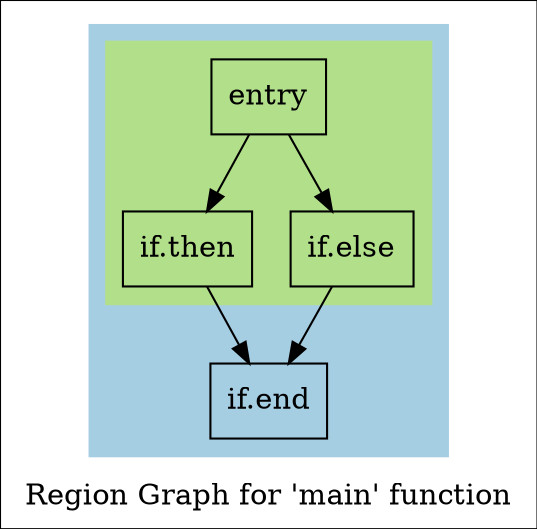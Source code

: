 digraph "Region Graph for 'main' function" {
	label="Region Graph for 'main' function";

	Node0x560ccfab2db0 [shape=record,label="{entry}"];
	Node0x560ccfab2db0 -> Node0x560ccfab3160;
	Node0x560ccfab2db0 -> Node0x560ccfab6720;
	Node0x560ccfab3160 [shape=record,label="{if.then}"];
	Node0x560ccfab3160 -> Node0x560ccfab5bd0;
	Node0x560ccfab5bd0 [shape=record,label="{if.end}"];
	Node0x560ccfab6720 [shape=record,label="{if.else}"];
	Node0x560ccfab6720 -> Node0x560ccfab5bd0;
	colorscheme = "paired12"
        subgraph cluster_0x560ccfab95a0 {
          label = "";
          style = filled;
          color = 1
          subgraph cluster_0x560ccfab93e0 {
            label = "";
            style = filled;
            color = 3
            Node0x560ccfab2db0;
            Node0x560ccfab3160;
            Node0x560ccfab6720;
          }
          Node0x560ccfab5bd0;
        }
}
